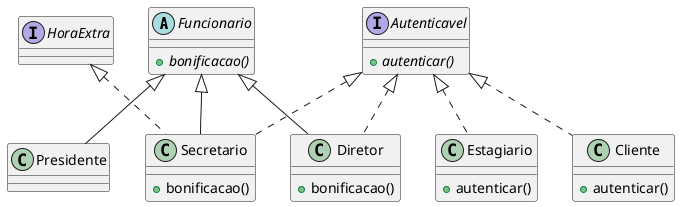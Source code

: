 @startuml

abstract class Funcionario {
    + {abstract} bonificacao()
}

class Diretor {
    + bonificacao()
}

class Secretario {
    + bonificacao()
}

interface Autenticavel {
    + {abstract} autenticar()
}

class Cliente {
    + autenticar()
}

class Estagiario {
    + autenticar()
}

interface HoraExtra {

}

class Presidente {

}

Autenticavel <|.. Cliente
Funcionario <|-- Diretor
Funcionario <|-- Secretario
'Funcionario <|-- Estagiario'
'Autenticavel <|-- Funcionario'
Autenticavel <|.. Estagiario
Autenticavel <|.. Secretario
Autenticavel <|.. Diretor
HoraExtra <|.. Secretario
Funcionario <|-- Presidente